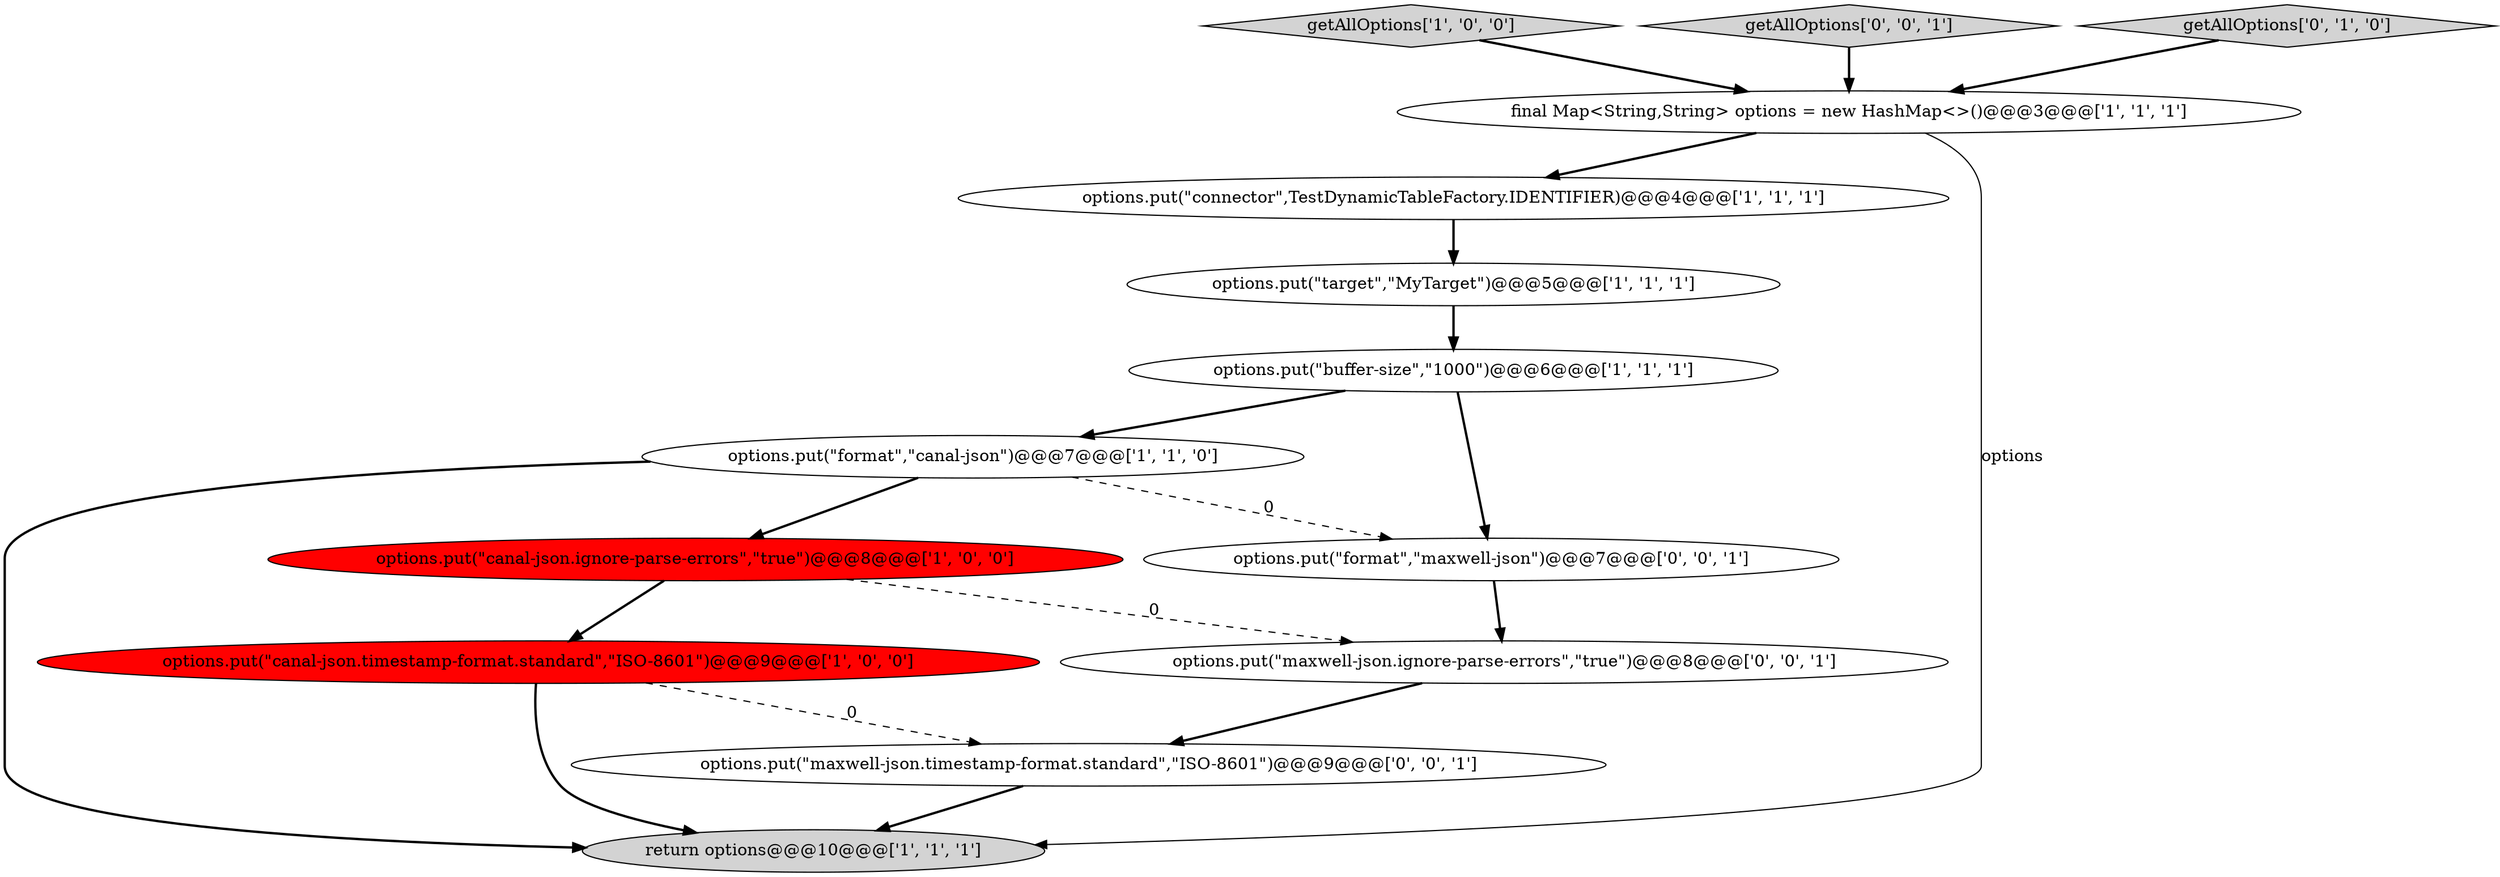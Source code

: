 digraph {
5 [style = filled, label = "getAllOptions['1', '0', '0']", fillcolor = lightgray, shape = diamond image = "AAA0AAABBB1BBB"];
3 [style = filled, label = "options.put(\"connector\",TestDynamicTableFactory.IDENTIFIER)@@@4@@@['1', '1', '1']", fillcolor = white, shape = ellipse image = "AAA0AAABBB1BBB"];
6 [style = filled, label = "options.put(\"canal-json.timestamp-format.standard\",\"ISO-8601\")@@@9@@@['1', '0', '0']", fillcolor = red, shape = ellipse image = "AAA1AAABBB1BBB"];
8 [style = filled, label = "options.put(\"target\",\"MyTarget\")@@@5@@@['1', '1', '1']", fillcolor = white, shape = ellipse image = "AAA0AAABBB1BBB"];
7 [style = filled, label = "return options@@@10@@@['1', '1', '1']", fillcolor = lightgray, shape = ellipse image = "AAA0AAABBB1BBB"];
1 [style = filled, label = "options.put(\"canal-json.ignore-parse-errors\",\"true\")@@@8@@@['1', '0', '0']", fillcolor = red, shape = ellipse image = "AAA1AAABBB1BBB"];
13 [style = filled, label = "getAllOptions['0', '0', '1']", fillcolor = lightgray, shape = diamond image = "AAA0AAABBB3BBB"];
9 [style = filled, label = "getAllOptions['0', '1', '0']", fillcolor = lightgray, shape = diamond image = "AAA0AAABBB2BBB"];
2 [style = filled, label = "final Map<String,String> options = new HashMap<>()@@@3@@@['1', '1', '1']", fillcolor = white, shape = ellipse image = "AAA0AAABBB1BBB"];
0 [style = filled, label = "options.put(\"format\",\"canal-json\")@@@7@@@['1', '1', '0']", fillcolor = white, shape = ellipse image = "AAA0AAABBB1BBB"];
4 [style = filled, label = "options.put(\"buffer-size\",\"1000\")@@@6@@@['1', '1', '1']", fillcolor = white, shape = ellipse image = "AAA0AAABBB1BBB"];
10 [style = filled, label = "options.put(\"maxwell-json.ignore-parse-errors\",\"true\")@@@8@@@['0', '0', '1']", fillcolor = white, shape = ellipse image = "AAA0AAABBB3BBB"];
11 [style = filled, label = "options.put(\"format\",\"maxwell-json\")@@@7@@@['0', '0', '1']", fillcolor = white, shape = ellipse image = "AAA0AAABBB3BBB"];
12 [style = filled, label = "options.put(\"maxwell-json.timestamp-format.standard\",\"ISO-8601\")@@@9@@@['0', '0', '1']", fillcolor = white, shape = ellipse image = "AAA0AAABBB3BBB"];
12->7 [style = bold, label=""];
5->2 [style = bold, label=""];
2->7 [style = solid, label="options"];
0->11 [style = dashed, label="0"];
1->6 [style = bold, label=""];
8->4 [style = bold, label=""];
1->10 [style = dashed, label="0"];
6->7 [style = bold, label=""];
4->11 [style = bold, label=""];
13->2 [style = bold, label=""];
9->2 [style = bold, label=""];
11->10 [style = bold, label=""];
0->1 [style = bold, label=""];
3->8 [style = bold, label=""];
10->12 [style = bold, label=""];
2->3 [style = bold, label=""];
4->0 [style = bold, label=""];
0->7 [style = bold, label=""];
6->12 [style = dashed, label="0"];
}
